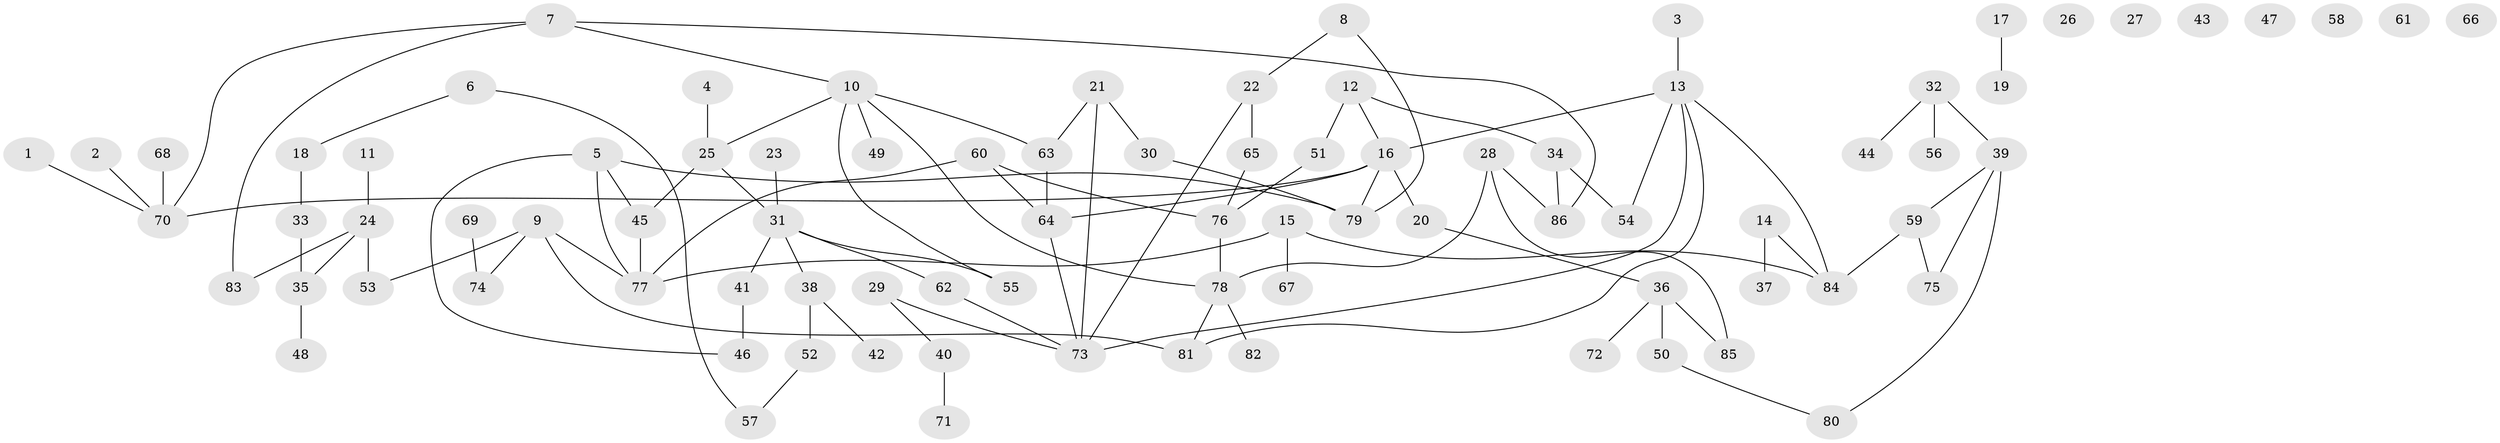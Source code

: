 // Generated by graph-tools (version 1.1) at 2025/33/03/09/25 02:33:52]
// undirected, 86 vertices, 102 edges
graph export_dot {
graph [start="1"]
  node [color=gray90,style=filled];
  1;
  2;
  3;
  4;
  5;
  6;
  7;
  8;
  9;
  10;
  11;
  12;
  13;
  14;
  15;
  16;
  17;
  18;
  19;
  20;
  21;
  22;
  23;
  24;
  25;
  26;
  27;
  28;
  29;
  30;
  31;
  32;
  33;
  34;
  35;
  36;
  37;
  38;
  39;
  40;
  41;
  42;
  43;
  44;
  45;
  46;
  47;
  48;
  49;
  50;
  51;
  52;
  53;
  54;
  55;
  56;
  57;
  58;
  59;
  60;
  61;
  62;
  63;
  64;
  65;
  66;
  67;
  68;
  69;
  70;
  71;
  72;
  73;
  74;
  75;
  76;
  77;
  78;
  79;
  80;
  81;
  82;
  83;
  84;
  85;
  86;
  1 -- 70;
  2 -- 70;
  3 -- 13;
  4 -- 25;
  5 -- 45;
  5 -- 46;
  5 -- 77;
  5 -- 79;
  6 -- 18;
  6 -- 57;
  7 -- 10;
  7 -- 70;
  7 -- 83;
  7 -- 86;
  8 -- 22;
  8 -- 79;
  9 -- 53;
  9 -- 74;
  9 -- 77;
  9 -- 81;
  10 -- 25;
  10 -- 49;
  10 -- 55;
  10 -- 63;
  10 -- 78;
  11 -- 24;
  12 -- 16;
  12 -- 34;
  12 -- 51;
  13 -- 16;
  13 -- 54;
  13 -- 73;
  13 -- 81;
  13 -- 84;
  14 -- 37;
  14 -- 84;
  15 -- 67;
  15 -- 77;
  15 -- 84;
  16 -- 20;
  16 -- 64;
  16 -- 70;
  16 -- 79;
  17 -- 19;
  18 -- 33;
  20 -- 36;
  21 -- 30;
  21 -- 63;
  21 -- 73;
  22 -- 65;
  22 -- 73;
  23 -- 31;
  24 -- 35;
  24 -- 53;
  24 -- 83;
  25 -- 31;
  25 -- 45;
  28 -- 78;
  28 -- 85;
  28 -- 86;
  29 -- 40;
  29 -- 73;
  30 -- 79;
  31 -- 38;
  31 -- 41;
  31 -- 55;
  31 -- 62;
  32 -- 39;
  32 -- 44;
  32 -- 56;
  33 -- 35;
  34 -- 54;
  34 -- 86;
  35 -- 48;
  36 -- 50;
  36 -- 72;
  36 -- 85;
  38 -- 42;
  38 -- 52;
  39 -- 59;
  39 -- 75;
  39 -- 80;
  40 -- 71;
  41 -- 46;
  45 -- 77;
  50 -- 80;
  51 -- 76;
  52 -- 57;
  59 -- 75;
  59 -- 84;
  60 -- 64;
  60 -- 76;
  60 -- 77;
  62 -- 73;
  63 -- 64;
  64 -- 73;
  65 -- 76;
  68 -- 70;
  69 -- 74;
  76 -- 78;
  78 -- 81;
  78 -- 82;
}
